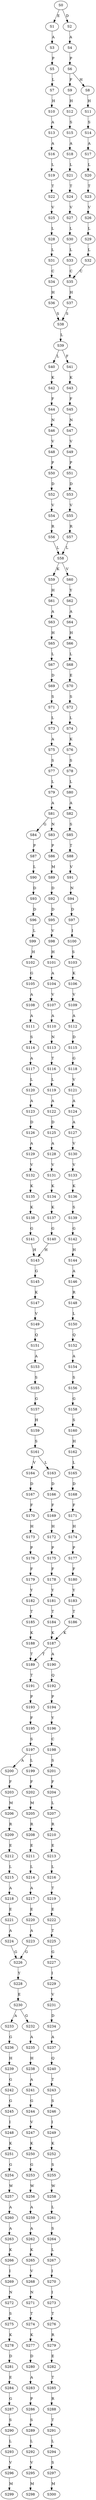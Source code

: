 strict digraph  {
	S0 -> S1 [ label = E ];
	S0 -> S2 [ label = D ];
	S1 -> S3 [ label = A ];
	S2 -> S4 [ label = A ];
	S3 -> S5 [ label = P ];
	S4 -> S6 [ label = P ];
	S5 -> S7 [ label = L ];
	S6 -> S8 [ label = H ];
	S6 -> S9 [ label = F ];
	S7 -> S10 [ label = H ];
	S8 -> S11 [ label = H ];
	S9 -> S12 [ label = H ];
	S10 -> S13 [ label = A ];
	S11 -> S14 [ label = S ];
	S12 -> S15 [ label = S ];
	S13 -> S16 [ label = A ];
	S14 -> S17 [ label = A ];
	S15 -> S18 [ label = A ];
	S16 -> S19 [ label = L ];
	S17 -> S20 [ label = L ];
	S18 -> S21 [ label = L ];
	S19 -> S22 [ label = T ];
	S20 -> S23 [ label = T ];
	S21 -> S24 [ label = T ];
	S22 -> S25 [ label = V ];
	S23 -> S26 [ label = V ];
	S24 -> S27 [ label = V ];
	S25 -> S28 [ label = L ];
	S26 -> S29 [ label = L ];
	S27 -> S30 [ label = L ];
	S28 -> S31 [ label = L ];
	S29 -> S32 [ label = L ];
	S30 -> S33 [ label = L ];
	S31 -> S34 [ label = C ];
	S32 -> S35 [ label = C ];
	S33 -> S35 [ label = C ];
	S34 -> S36 [ label = H ];
	S35 -> S37 [ label = H ];
	S36 -> S38 [ label = S ];
	S37 -> S38 [ label = S ];
	S38 -> S39 [ label = L ];
	S39 -> S40 [ label = L ];
	S39 -> S41 [ label = F ];
	S40 -> S42 [ label = K ];
	S41 -> S43 [ label = K ];
	S42 -> S44 [ label = F ];
	S43 -> S45 [ label = F ];
	S44 -> S46 [ label = N ];
	S45 -> S47 [ label = N ];
	S46 -> S48 [ label = V ];
	S47 -> S49 [ label = V ];
	S48 -> S50 [ label = P ];
	S49 -> S51 [ label = P ];
	S50 -> S52 [ label = D ];
	S51 -> S53 [ label = D ];
	S52 -> S54 [ label = V ];
	S53 -> S55 [ label = V ];
	S54 -> S56 [ label = R ];
	S55 -> S57 [ label = R ];
	S56 -> S58 [ label = L ];
	S57 -> S58 [ label = L ];
	S58 -> S59 [ label = K ];
	S58 -> S60 [ label = V ];
	S59 -> S61 [ label = H ];
	S60 -> S62 [ label = Y ];
	S61 -> S63 [ label = A ];
	S62 -> S64 [ label = A ];
	S63 -> S65 [ label = H ];
	S64 -> S66 [ label = H ];
	S65 -> S67 [ label = L ];
	S66 -> S68 [ label = L ];
	S67 -> S69 [ label = D ];
	S68 -> S70 [ label = E ];
	S69 -> S71 [ label = S ];
	S70 -> S72 [ label = S ];
	S71 -> S73 [ label = L ];
	S72 -> S74 [ label = L ];
	S73 -> S75 [ label = A ];
	S74 -> S76 [ label = K ];
	S75 -> S77 [ label = S ];
	S76 -> S78 [ label = S ];
	S77 -> S79 [ label = L ];
	S78 -> S80 [ label = L ];
	S79 -> S81 [ label = A ];
	S80 -> S82 [ label = A ];
	S81 -> S83 [ label = N ];
	S81 -> S84 [ label = G ];
	S82 -> S85 [ label = S ];
	S83 -> S86 [ label = P ];
	S84 -> S87 [ label = P ];
	S85 -> S88 [ label = T ];
	S86 -> S89 [ label = M ];
	S87 -> S90 [ label = L ];
	S88 -> S91 [ label = V ];
	S89 -> S92 [ label = D ];
	S90 -> S93 [ label = D ];
	S91 -> S94 [ label = N ];
	S92 -> S95 [ label = D ];
	S93 -> S96 [ label = D ];
	S94 -> S97 [ label = D ];
	S95 -> S98 [ label = V ];
	S96 -> S99 [ label = L ];
	S97 -> S100 [ label = I ];
	S98 -> S101 [ label = H ];
	S99 -> S102 [ label = H ];
	S100 -> S103 [ label = S ];
	S101 -> S104 [ label = A ];
	S102 -> S105 [ label = G ];
	S103 -> S106 [ label = K ];
	S104 -> S107 [ label = V ];
	S105 -> S108 [ label = A ];
	S106 -> S109 [ label = V ];
	S107 -> S110 [ label = A ];
	S108 -> S111 [ label = A ];
	S109 -> S112 [ label = A ];
	S110 -> S113 [ label = N ];
	S111 -> S114 [ label = S ];
	S112 -> S115 [ label = D ];
	S113 -> S116 [ label = T ];
	S114 -> S117 [ label = A ];
	S115 -> S118 [ label = G ];
	S116 -> S119 [ label = L ];
	S117 -> S120 [ label = L ];
	S118 -> S121 [ label = V ];
	S119 -> S122 [ label = A ];
	S120 -> S123 [ label = A ];
	S121 -> S124 [ label = A ];
	S122 -> S125 [ label = D ];
	S123 -> S126 [ label = D ];
	S124 -> S127 [ label = A ];
	S125 -> S128 [ label = A ];
	S126 -> S129 [ label = A ];
	S127 -> S130 [ label = V ];
	S128 -> S131 [ label = V ];
	S129 -> S132 [ label = V ];
	S130 -> S133 [ label = V ];
	S131 -> S134 [ label = K ];
	S132 -> S135 [ label = K ];
	S133 -> S136 [ label = K ];
	S134 -> S137 [ label = K ];
	S135 -> S138 [ label = K ];
	S136 -> S139 [ label = S ];
	S137 -> S140 [ label = G ];
	S138 -> S141 [ label = G ];
	S139 -> S142 [ label = G ];
	S140 -> S143 [ label = H ];
	S141 -> S143 [ label = H ];
	S142 -> S144 [ label = H ];
	S143 -> S145 [ label = G ];
	S144 -> S146 [ label = A ];
	S145 -> S147 [ label = K ];
	S146 -> S148 [ label = R ];
	S147 -> S149 [ label = V ];
	S148 -> S150 [ label = L ];
	S149 -> S151 [ label = Q ];
	S150 -> S152 [ label = Q ];
	S151 -> S153 [ label = A ];
	S152 -> S154 [ label = A ];
	S153 -> S155 [ label = S ];
	S154 -> S156 [ label = S ];
	S155 -> S157 [ label = G ];
	S156 -> S158 [ label = G ];
	S157 -> S159 [ label = H ];
	S158 -> S160 [ label = S ];
	S159 -> S161 [ label = S ];
	S160 -> S162 [ label = H ];
	S161 -> S163 [ label = L ];
	S161 -> S164 [ label = V ];
	S162 -> S165 [ label = L ];
	S163 -> S166 [ label = D ];
	S164 -> S167 [ label = D ];
	S165 -> S168 [ label = D ];
	S166 -> S169 [ label = F ];
	S167 -> S170 [ label = F ];
	S168 -> S171 [ label = F ];
	S169 -> S172 [ label = H ];
	S170 -> S173 [ label = H ];
	S171 -> S174 [ label = H ];
	S172 -> S175 [ label = P ];
	S173 -> S176 [ label = P ];
	S174 -> S177 [ label = P ];
	S175 -> S178 [ label = F ];
	S176 -> S179 [ label = F ];
	S177 -> S180 [ label = F ];
	S178 -> S181 [ label = Y ];
	S179 -> S182 [ label = Y ];
	S180 -> S183 [ label = Y ];
	S181 -> S184 [ label = T ];
	S182 -> S185 [ label = T ];
	S183 -> S186 [ label = T ];
	S184 -> S187 [ label = K ];
	S185 -> S188 [ label = K ];
	S186 -> S187 [ label = K ];
	S187 -> S189 [ label = T ];
	S187 -> S190 [ label = A ];
	S188 -> S189 [ label = T ];
	S189 -> S191 [ label = T ];
	S190 -> S192 [ label = Q ];
	S191 -> S193 [ label = P ];
	S192 -> S194 [ label = P ];
	S193 -> S195 [ label = F ];
	S194 -> S196 [ label = Y ];
	S195 -> S197 [ label = S ];
	S196 -> S198 [ label = C ];
	S197 -> S199 [ label = L ];
	S197 -> S200 [ label = A ];
	S198 -> S201 [ label = S ];
	S199 -> S202 [ label = F ];
	S200 -> S203 [ label = F ];
	S201 -> S204 [ label = F ];
	S202 -> S205 [ label = M ];
	S203 -> S206 [ label = M ];
	S204 -> S207 [ label = L ];
	S205 -> S208 [ label = R ];
	S206 -> S209 [ label = R ];
	S207 -> S210 [ label = R ];
	S208 -> S211 [ label = E ];
	S209 -> S212 [ label = E ];
	S210 -> S213 [ label = E ];
	S211 -> S214 [ label = L ];
	S212 -> S215 [ label = L ];
	S213 -> S216 [ label = L ];
	S214 -> S217 [ label = A ];
	S215 -> S218 [ label = A ];
	S216 -> S219 [ label = T ];
	S217 -> S220 [ label = E ];
	S218 -> S221 [ label = E ];
	S219 -> S222 [ label = E ];
	S220 -> S223 [ label = A ];
	S221 -> S224 [ label = A ];
	S222 -> S225 [ label = T ];
	S223 -> S226 [ label = G ];
	S224 -> S226 [ label = G ];
	S225 -> S227 [ label = G ];
	S226 -> S228 [ label = Y ];
	S227 -> S229 [ label = I ];
	S228 -> S230 [ label = E ];
	S229 -> S231 [ label = V ];
	S230 -> S232 [ label = G ];
	S230 -> S233 [ label = A ];
	S231 -> S234 [ label = D ];
	S232 -> S235 [ label = A ];
	S233 -> S236 [ label = G ];
	S234 -> S237 [ label = A ];
	S235 -> S238 [ label = H ];
	S236 -> S239 [ label = H ];
	S237 -> S240 [ label = Q ];
	S238 -> S241 [ label = A ];
	S239 -> S242 [ label = G ];
	S240 -> S243 [ label = T ];
	S241 -> S244 [ label = G ];
	S242 -> S245 [ label = G ];
	S243 -> S246 [ label = S ];
	S244 -> S247 [ label = V ];
	S245 -> S248 [ label = I ];
	S246 -> S249 [ label = I ];
	S247 -> S250 [ label = K ];
	S248 -> S251 [ label = K ];
	S249 -> S252 [ label = K ];
	S250 -> S253 [ label = G ];
	S251 -> S254 [ label = G ];
	S252 -> S255 [ label = S ];
	S253 -> S256 [ label = W ];
	S254 -> S257 [ label = W ];
	S255 -> S258 [ label = W ];
	S256 -> S259 [ label = A ];
	S257 -> S260 [ label = A ];
	S258 -> S261 [ label = L ];
	S259 -> S262 [ label = A ];
	S260 -> S263 [ label = A ];
	S261 -> S264 [ label = S ];
	S262 -> S265 [ label = K ];
	S263 -> S266 [ label = K ];
	S264 -> S267 [ label = L ];
	S265 -> S268 [ label = V ];
	S266 -> S269 [ label = I ];
	S267 -> S270 [ label = I ];
	S268 -> S271 [ label = N ];
	S269 -> S272 [ label = N ];
	S270 -> S273 [ label = I ];
	S271 -> S274 [ label = T ];
	S272 -> S275 [ label = S ];
	S273 -> S276 [ label = T ];
	S274 -> S277 [ label = K ];
	S275 -> S278 [ label = K ];
	S276 -> S279 [ label = R ];
	S277 -> S280 [ label = D ];
	S278 -> S281 [ label = D ];
	S279 -> S282 [ label = E ];
	S280 -> S283 [ label = A ];
	S281 -> S284 [ label = E ];
	S282 -> S285 [ label = T ];
	S283 -> S286 [ label = P ];
	S284 -> S287 [ label = G ];
	S285 -> S288 [ label = R ];
	S286 -> S289 [ label = S ];
	S287 -> S290 [ label = S ];
	S288 -> S291 [ label = T ];
	S289 -> S292 [ label = L ];
	S290 -> S293 [ label = L ];
	S291 -> S294 [ label = L ];
	S292 -> S295 [ label = V ];
	S293 -> S296 [ label = V ];
	S294 -> S297 [ label = S ];
	S295 -> S298 [ label = M ];
	S296 -> S299 [ label = M ];
	S297 -> S300 [ label = M ];
}
